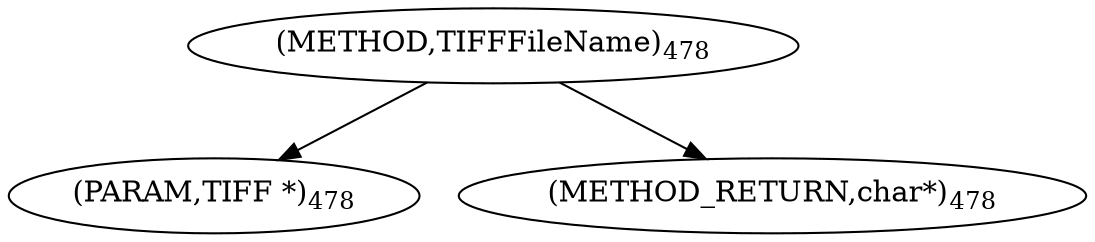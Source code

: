digraph "TIFFFileName" {  
"8942" [label = <(METHOD,TIFFFileName)<SUB>478</SUB>> ]
"8943" [label = <(PARAM,TIFF *)<SUB>478</SUB>> ]
"8944" [label = <(METHOD_RETURN,char*)<SUB>478</SUB>> ]
  "8942" -> "8943" 
  "8942" -> "8944" 
}
